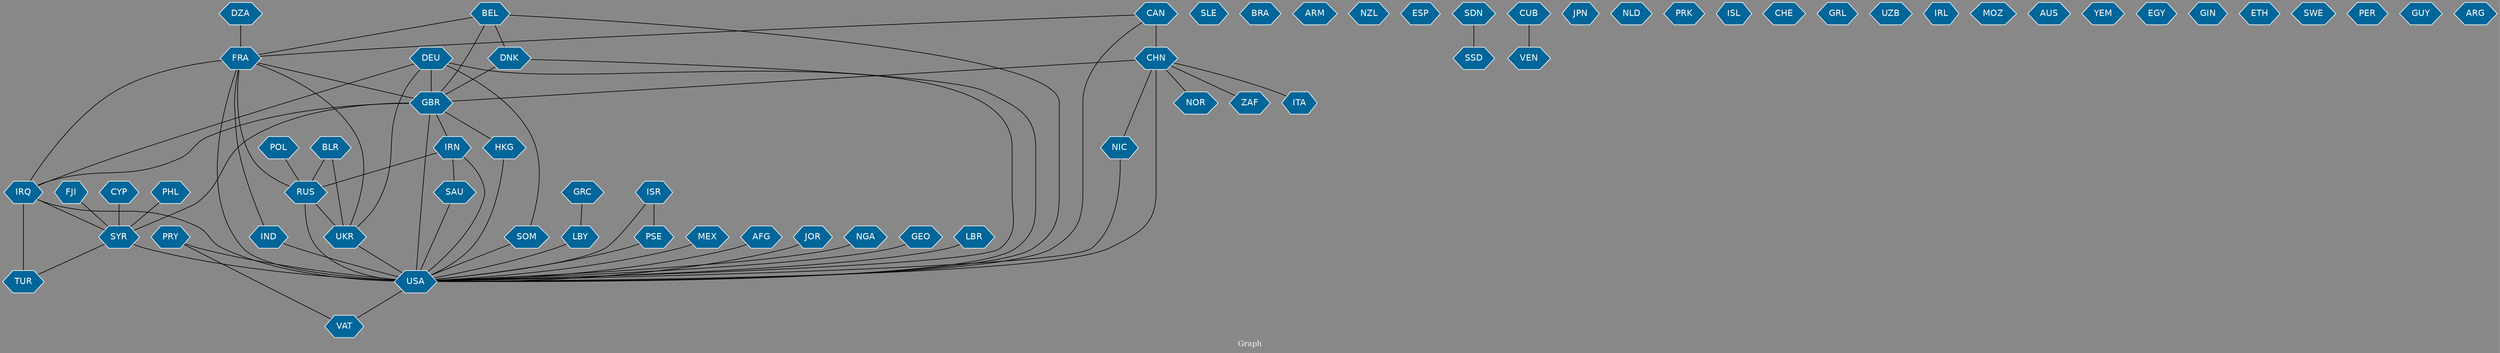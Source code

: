 // Countries together in item graph
graph {
	graph [bgcolor="#888888" fontcolor=white fontsize=12 label="Graph" outputorder=edgesfirst overlap=prism]
	node [color=white fillcolor="#006699" fontcolor=white fontname=Helvetica shape=hexagon style=filled]
	edge [arrowhead=open color=black fontcolor=white fontname=Courier fontsize=12]
		UKR [label=UKR]
		SYR [label=SYR]
		USA [label=USA]
		BEL [label=BEL]
		SLE [label=SLE]
		LBY [label=LBY]
		GBR [label=GBR]
		IRN [label=IRN]
		BRA [label=BRA]
		HKG [label=HKG]
		ARM [label=ARM]
		CHN [label=CHN]
		RUS [label=RUS]
		FRA [label=FRA]
		ISR [label=ISR]
		PSE [label=PSE]
		DNK [label=DNK]
		NZL [label=NZL]
		GRC [label=GRC]
		MEX [label=MEX]
		IND [label=IND]
		ZAF [label=ZAF]
		AFG [label=AFG]
		ESP [label=ESP]
		CAN [label=CAN]
		SSD [label=SSD]
		SDN [label=SDN]
		BLR [label=BLR]
		DEU [label=DEU]
		ITA [label=ITA]
		VAT [label=VAT]
		VEN [label=VEN]
		CUB [label=CUB]
		JPN [label=JPN]
		TUR [label=TUR]
		NLD [label=NLD]
		PRK [label=PRK]
		ISL [label=ISL]
		CYP [label=CYP]
		CHE [label=CHE]
		GRL [label=GRL]
		IRQ [label=IRQ]
		NIC [label=NIC]
		JOR [label=JOR]
		UZB [label=UZB]
		IRL [label=IRL]
		MOZ [label=MOZ]
		AUS [label=AUS]
		YEM [label=YEM]
		POL [label=POL]
		EGY [label=EGY]
		GIN [label=GIN]
		DZA [label=DZA]
		PRY [label=PRY]
		PHL [label=PHL]
		SAU [label=SAU]
		SOM [label=SOM]
		FJI [label=FJI]
		ETH [label=ETH]
		SWE [label=SWE]
		NGA [label=NGA]
		GEO [label=GEO]
		LBR [label=LBR]
		PER [label=PER]
		GUY [label=GUY]
		NOR [label=NOR]
		ARG [label=ARG]
			HKG -- USA [weight=2]
			MEX -- USA [weight=3]
			IRN -- RUS [weight=1]
			FRA -- USA [weight=2]
			SYR -- USA [weight=11]
			GBR -- IRN [weight=2]
			ISR -- PSE [weight=5]
			SYR -- TUR [weight=1]
			LBR -- USA [weight=1]
			FRA -- GBR [weight=1]
			GRC -- LBY [weight=1]
			CHN -- USA [weight=11]
			CHN -- GBR [weight=2]
			CAN -- USA [weight=1]
			DNK -- GBR [weight=1]
			CYP -- SYR [weight=1]
			IRQ -- USA [weight=3]
			DEU -- UKR [weight=1]
			GEO -- USA [weight=1]
			FRA -- IRQ [weight=1]
			BLR -- RUS [weight=2]
			IND -- USA [weight=6]
			BEL -- USA [weight=1]
			CHN -- ZAF [weight=1]
			GBR -- HKG [weight=2]
			NGA -- USA [weight=1]
			DEU -- IRQ [weight=1]
			CHN -- ITA [weight=1]
			PHL -- SYR [weight=1]
			FRA -- IND [weight=1]
			DEU -- GBR [weight=1]
			IRN -- SAU [weight=1]
			NIC -- USA [weight=1]
			DZA -- FRA [weight=3]
			AFG -- USA [weight=1]
			CAN -- CHN [weight=6]
			DEU -- SOM [weight=1]
			BLR -- UKR [weight=2]
			USA -- VAT [weight=1]
			CAN -- FRA [weight=1]
			RUS -- USA [weight=6]
			SOM -- USA [weight=2]
			DEU -- USA [weight=2]
			RUS -- UKR [weight=26]
			PSE -- USA [weight=3]
			BEL -- FRA [weight=1]
			IRQ -- SYR [weight=2]
			FRA -- RUS [weight=1]
			IRN -- USA [weight=1]
			PRY -- VAT [weight=1]
			LBY -- USA [weight=2]
			DNK -- USA [weight=1]
			ISR -- USA [weight=2]
			PRY -- USA [weight=1]
			SDN -- SSD [weight=1]
			BEL -- DNK [weight=1]
			UKR -- USA [weight=5]
			JOR -- USA [weight=1]
			POL -- RUS [weight=3]
			CHN -- NOR [weight=1]
			FJI -- SYR [weight=1]
			IRQ -- TUR [weight=2]
			BEL -- GBR [weight=1]
			FRA -- UKR [weight=1]
			GBR -- IRQ [weight=2]
			GBR -- USA [weight=7]
			CHN -- NIC [weight=1]
			GBR -- SYR [weight=1]
			CUB -- VEN [weight=2]
			SAU -- USA [weight=1]
}